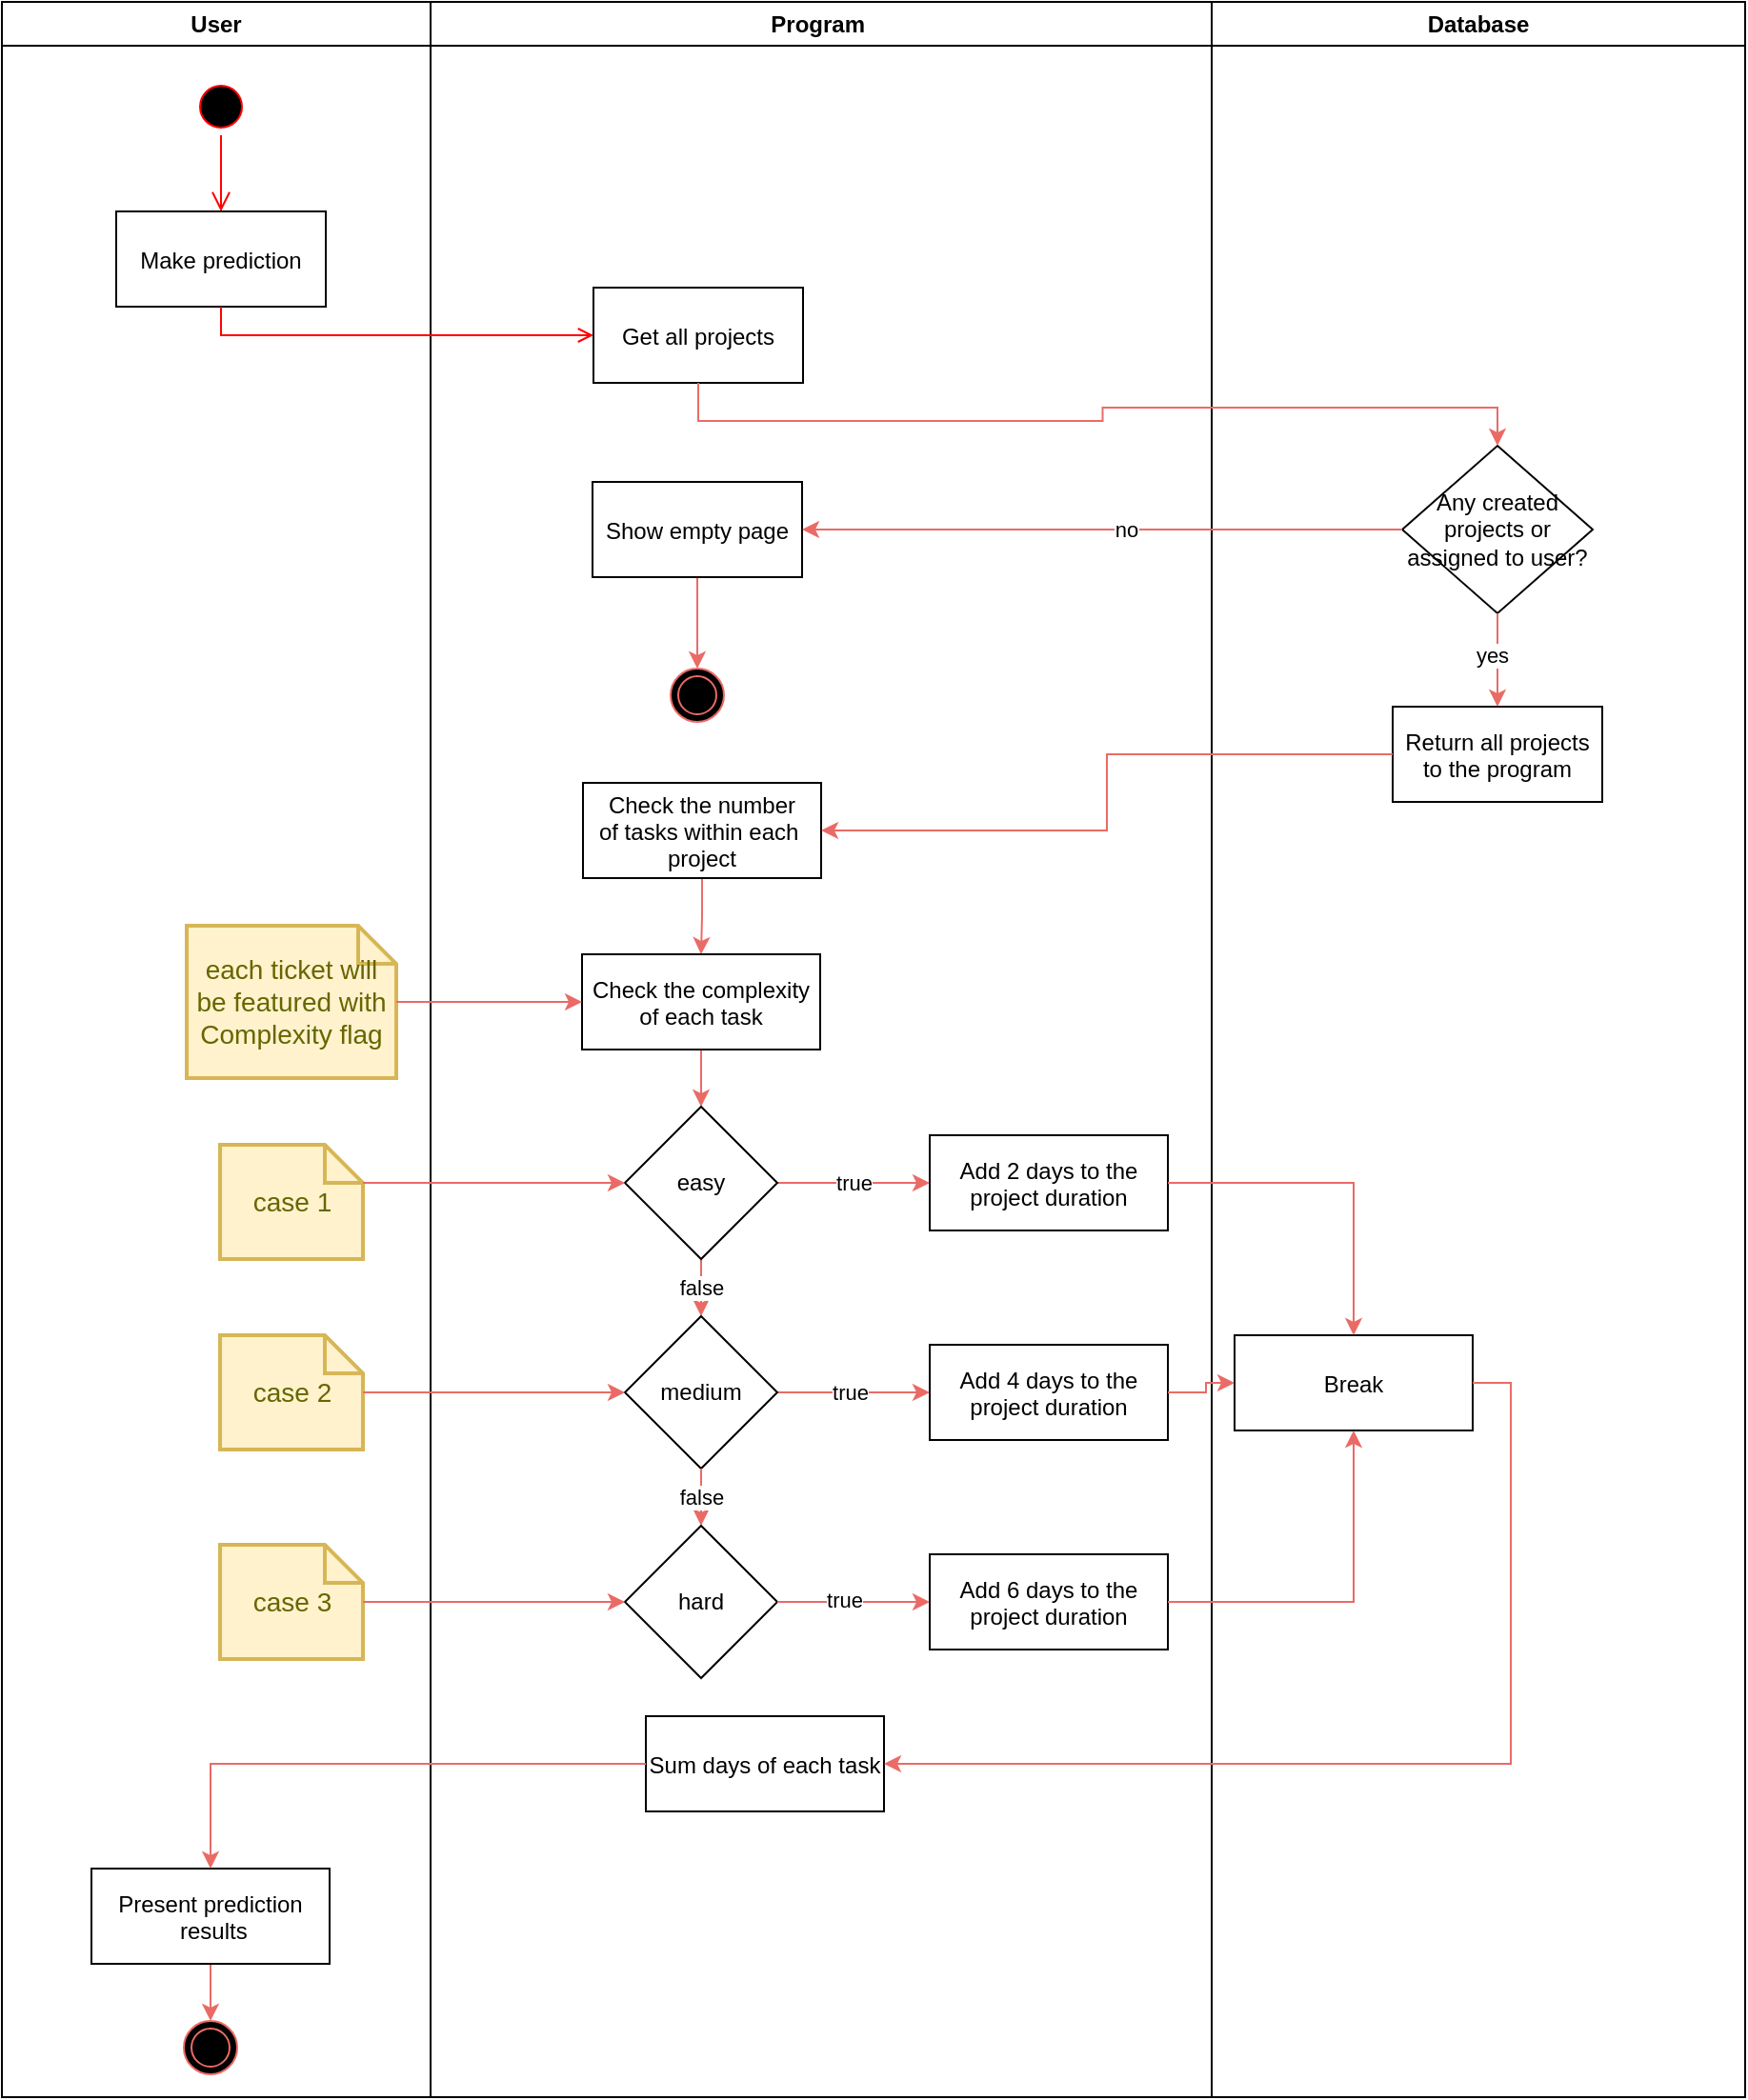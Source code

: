 <mxfile version="15.4.0" type="device"><diagram name="Page-1" id="e7e014a7-5840-1c2e-5031-d8a46d1fe8dd"><mxGraphModel dx="1892" dy="1450" grid="1" gridSize="10" guides="1" tooltips="1" connect="1" arrows="1" fold="1" page="1" pageScale="1" pageWidth="1169" pageHeight="826" background="none" math="0" shadow="0"><root><mxCell id="0"/><mxCell id="1" parent="0"/><mxCell id="2" value="User" style="swimlane;whiteSpace=wrap;fillColor=none;" parent="1" vertex="1"><mxGeometry x="165" y="120" width="225" height="1100" as="geometry"/></mxCell><mxCell id="5" value="" style="ellipse;shape=startState;fillColor=#000000;strokeColor=#ff0000;" parent="2" vertex="1"><mxGeometry x="100" y="40" width="30" height="30" as="geometry"/></mxCell><mxCell id="6" value="" style="edgeStyle=elbowEdgeStyle;elbow=horizontal;verticalAlign=bottom;endArrow=open;endSize=8;strokeColor=#FF0000;endFill=1;rounded=0" parent="2" source="5" target="7" edge="1"><mxGeometry x="100" y="40" as="geometry"><mxPoint x="115" y="110" as="targetPoint"/></mxGeometry></mxCell><mxCell id="7" value="Make prediction" style="" parent="2" vertex="1"><mxGeometry x="60" y="110" width="110" height="50" as="geometry"/></mxCell><mxCell id="6BYv3SBEVGQ5_ezsdfe9-72" value="each ticket will be featured with Complexity flag" style="shape=note;strokeWidth=2;fontSize=14;size=20;whiteSpace=wrap;html=1;fillColor=#fff2cc;strokeColor=#d6b656;fontColor=#666600;" vertex="1" parent="2"><mxGeometry x="97" y="485" width="110.0" height="80" as="geometry"/></mxCell><mxCell id="6BYv3SBEVGQ5_ezsdfe9-85" value="case 2" style="shape=note;strokeWidth=2;fontSize=14;size=20;whiteSpace=wrap;html=1;fillColor=#fff2cc;strokeColor=#d6b656;fontColor=#666600;" vertex="1" parent="2"><mxGeometry x="114.5" y="700" width="75" height="60" as="geometry"/></mxCell><mxCell id="6BYv3SBEVGQ5_ezsdfe9-87" value="case 1" style="shape=note;strokeWidth=2;fontSize=14;size=20;whiteSpace=wrap;html=1;fillColor=#fff2cc;strokeColor=#d6b656;fontColor=#666600;" vertex="1" parent="2"><mxGeometry x="114.5" y="600" width="75" height="60" as="geometry"/></mxCell><mxCell id="6BYv3SBEVGQ5_ezsdfe9-105" style="edgeStyle=orthogonalEdgeStyle;rounded=0;orthogonalLoop=1;jettySize=auto;html=1;entryX=0.5;entryY=0;entryDx=0;entryDy=0;strokeColor=#EA6B66;" edge="1" parent="2" source="6BYv3SBEVGQ5_ezsdfe9-102" target="6BYv3SBEVGQ5_ezsdfe9-104"><mxGeometry relative="1" as="geometry"/></mxCell><mxCell id="6BYv3SBEVGQ5_ezsdfe9-102" value="Present prediction&#10; results" style="" vertex="1" parent="2"><mxGeometry x="47" y="980" width="125" height="50" as="geometry"/></mxCell><mxCell id="6BYv3SBEVGQ5_ezsdfe9-104" value="" style="ellipse;shape=doubleEllipse;html=1;dashed=0;whitespace=wrap;aspect=fixed;strokeColor=#EA6B66;fillColor=#000000;" vertex="1" parent="2"><mxGeometry x="95.5" y="1060" width="28" height="28" as="geometry"/></mxCell><mxCell id="3" value="Program " style="swimlane;whiteSpace=wrap;fillColor=#FFFFFF;" parent="1" vertex="1"><mxGeometry x="390" y="120" width="410" height="1100" as="geometry"/></mxCell><mxCell id="6BYv3SBEVGQ5_ezsdfe9-53" value="Get all projects" style="" vertex="1" parent="3"><mxGeometry x="85.5" y="150" width="110" height="50" as="geometry"/></mxCell><mxCell id="6BYv3SBEVGQ5_ezsdfe9-61" style="edgeStyle=orthogonalEdgeStyle;rounded=0;orthogonalLoop=1;jettySize=auto;html=1;entryX=0.5;entryY=0;entryDx=0;entryDy=0;strokeColor=#EA6B66;" edge="1" parent="3" source="6BYv3SBEVGQ5_ezsdfe9-58" target="6BYv3SBEVGQ5_ezsdfe9-60"><mxGeometry relative="1" as="geometry"/></mxCell><mxCell id="6BYv3SBEVGQ5_ezsdfe9-58" value="Show empty page" style="" vertex="1" parent="3"><mxGeometry x="85" y="252" width="110" height="50" as="geometry"/></mxCell><mxCell id="6BYv3SBEVGQ5_ezsdfe9-60" value="" style="ellipse;shape=doubleEllipse;html=1;dashed=0;whitespace=wrap;aspect=fixed;strokeColor=#EA6B66;fillColor=#000000;" vertex="1" parent="3"><mxGeometry x="126" y="350" width="28" height="28" as="geometry"/></mxCell><mxCell id="6BYv3SBEVGQ5_ezsdfe9-74" style="edgeStyle=orthogonalEdgeStyle;rounded=0;orthogonalLoop=1;jettySize=auto;html=1;entryX=0.5;entryY=0;entryDx=0;entryDy=0;strokeColor=#EA6B66;" edge="1" parent="3" source="6BYv3SBEVGQ5_ezsdfe9-69" target="6BYv3SBEVGQ5_ezsdfe9-71"><mxGeometry relative="1" as="geometry"/></mxCell><mxCell id="6BYv3SBEVGQ5_ezsdfe9-69" value="Check the number &#10;of tasks within each &#10;project" style="" vertex="1" parent="3"><mxGeometry x="80" y="410" width="125" height="50" as="geometry"/></mxCell><mxCell id="6BYv3SBEVGQ5_ezsdfe9-76" style="edgeStyle=orthogonalEdgeStyle;rounded=0;orthogonalLoop=1;jettySize=auto;html=1;entryX=0.5;entryY=0;entryDx=0;entryDy=0;strokeColor=#EA6B66;" edge="1" parent="3" source="6BYv3SBEVGQ5_ezsdfe9-71" target="6BYv3SBEVGQ5_ezsdfe9-75"><mxGeometry relative="1" as="geometry"/></mxCell><mxCell id="6BYv3SBEVGQ5_ezsdfe9-71" value="Check the complexity&#10;of each task" style="" vertex="1" parent="3"><mxGeometry x="79.5" y="500" width="125" height="50" as="geometry"/></mxCell><mxCell id="6BYv3SBEVGQ5_ezsdfe9-80" value="true" style="edgeStyle=orthogonalEdgeStyle;rounded=0;orthogonalLoop=1;jettySize=auto;html=1;entryX=0;entryY=0.5;entryDx=0;entryDy=0;strokeColor=#EA6B66;" edge="1" parent="3" source="6BYv3SBEVGQ5_ezsdfe9-75" target="6BYv3SBEVGQ5_ezsdfe9-79"><mxGeometry relative="1" as="geometry"/></mxCell><mxCell id="6BYv3SBEVGQ5_ezsdfe9-82" value="false" style="edgeStyle=orthogonalEdgeStyle;rounded=0;orthogonalLoop=1;jettySize=auto;html=1;entryX=0.5;entryY=0;entryDx=0;entryDy=0;strokeColor=#EA6B66;" edge="1" parent="3" source="6BYv3SBEVGQ5_ezsdfe9-75" target="6BYv3SBEVGQ5_ezsdfe9-81"><mxGeometry relative="1" as="geometry"/></mxCell><mxCell id="6BYv3SBEVGQ5_ezsdfe9-75" value="easy" style="rhombus;whiteSpace=wrap;html=1;" vertex="1" parent="3"><mxGeometry x="102" y="580" width="80" height="80" as="geometry"/></mxCell><mxCell id="6BYv3SBEVGQ5_ezsdfe9-79" value="Add 2 days to the&#10;project duration" style="" vertex="1" parent="3"><mxGeometry x="262" y="595" width="125" height="50" as="geometry"/></mxCell><mxCell id="6BYv3SBEVGQ5_ezsdfe9-84" style="edgeStyle=orthogonalEdgeStyle;rounded=0;orthogonalLoop=1;jettySize=auto;html=1;entryX=0;entryY=0.5;entryDx=0;entryDy=0;strokeColor=#EA6B66;" edge="1" parent="3" source="6BYv3SBEVGQ5_ezsdfe9-81" target="6BYv3SBEVGQ5_ezsdfe9-83"><mxGeometry relative="1" as="geometry"/></mxCell><mxCell id="6BYv3SBEVGQ5_ezsdfe9-94" value="true" style="edgeLabel;html=1;align=center;verticalAlign=middle;resizable=0;points=[];" vertex="1" connectable="0" parent="6BYv3SBEVGQ5_ezsdfe9-84"><mxGeometry x="-0.059" relative="1" as="geometry"><mxPoint as="offset"/></mxGeometry></mxCell><mxCell id="6BYv3SBEVGQ5_ezsdfe9-81" value="medium" style="rhombus;whiteSpace=wrap;html=1;" vertex="1" parent="3"><mxGeometry x="102" y="690" width="80" height="80" as="geometry"/></mxCell><mxCell id="6BYv3SBEVGQ5_ezsdfe9-83" value="Add 4 days to the&#10;project duration" style="" vertex="1" parent="3"><mxGeometry x="262" y="705" width="125" height="50" as="geometry"/></mxCell><mxCell id="6BYv3SBEVGQ5_ezsdfe9-88" value="case 3" style="shape=note;strokeWidth=2;fontSize=14;size=20;whiteSpace=wrap;html=1;fillColor=#fff2cc;strokeColor=#d6b656;fontColor=#666600;" vertex="1" parent="3"><mxGeometry x="-110.5" y="810" width="75" height="60" as="geometry"/></mxCell><mxCell id="6BYv3SBEVGQ5_ezsdfe9-89" value="false" style="edgeStyle=orthogonalEdgeStyle;rounded=0;orthogonalLoop=1;jettySize=auto;html=1;entryX=0.5;entryY=0;entryDx=0;entryDy=0;strokeColor=#EA6B66;" edge="1" parent="3" target="6BYv3SBEVGQ5_ezsdfe9-91"><mxGeometry relative="1" as="geometry"><mxPoint x="142" y="770.0" as="sourcePoint"/></mxGeometry></mxCell><mxCell id="6BYv3SBEVGQ5_ezsdfe9-91" value="hard" style="rhombus;whiteSpace=wrap;html=1;" vertex="1" parent="3"><mxGeometry x="102" y="800" width="80" height="80" as="geometry"/></mxCell><mxCell id="6BYv3SBEVGQ5_ezsdfe9-92" value="Add 6 days to the&#10;project duration" style="" vertex="1" parent="3"><mxGeometry x="262" y="815" width="125" height="50" as="geometry"/></mxCell><mxCell id="6BYv3SBEVGQ5_ezsdfe9-90" style="edgeStyle=orthogonalEdgeStyle;rounded=0;orthogonalLoop=1;jettySize=auto;html=1;entryX=0;entryY=0.5;entryDx=0;entryDy=0;strokeColor=#EA6B66;" edge="1" parent="3" source="6BYv3SBEVGQ5_ezsdfe9-91" target="6BYv3SBEVGQ5_ezsdfe9-92"><mxGeometry relative="1" as="geometry"/></mxCell><mxCell id="6BYv3SBEVGQ5_ezsdfe9-95" value="true" style="edgeLabel;html=1;align=center;verticalAlign=middle;resizable=0;points=[];" vertex="1" connectable="0" parent="6BYv3SBEVGQ5_ezsdfe9-90"><mxGeometry x="-0.131" y="1" relative="1" as="geometry"><mxPoint as="offset"/></mxGeometry></mxCell><mxCell id="6BYv3SBEVGQ5_ezsdfe9-93" style="edgeStyle=orthogonalEdgeStyle;rounded=0;orthogonalLoop=1;jettySize=auto;html=1;entryX=0;entryY=0.5;entryDx=0;entryDy=0;strokeColor=#EA6B66;" edge="1" parent="3" source="6BYv3SBEVGQ5_ezsdfe9-88" target="6BYv3SBEVGQ5_ezsdfe9-91"><mxGeometry relative="1" as="geometry"/></mxCell><mxCell id="6BYv3SBEVGQ5_ezsdfe9-100" value="Sum days of each task" style="" vertex="1" parent="3"><mxGeometry x="113" y="900" width="125" height="50" as="geometry"/></mxCell><mxCell id="9" value="" style="endArrow=open;strokeColor=#FF0000;endFill=1;rounded=0;entryX=0;entryY=0.5;entryDx=0;entryDy=0;exitX=0.5;exitY=1;exitDx=0;exitDy=0;edgeStyle=orthogonalEdgeStyle;" parent="1" source="7" target="6BYv3SBEVGQ5_ezsdfe9-53" edge="1"><mxGeometry relative="1" as="geometry"><mxPoint x="279.5" y="348.0" as="targetPoint"/></mxGeometry></mxCell><mxCell id="6BYv3SBEVGQ5_ezsdfe9-54" value="Database" style="swimlane;whiteSpace=wrap" vertex="1" parent="1"><mxGeometry x="800" y="120" width="280" height="1100" as="geometry"/></mxCell><mxCell id="6BYv3SBEVGQ5_ezsdfe9-57" value="Any created projects or assigned to user?" style="rhombus;whiteSpace=wrap;html=1;" vertex="1" parent="6BYv3SBEVGQ5_ezsdfe9-54"><mxGeometry x="100" y="233" width="100" height="88" as="geometry"/></mxCell><mxCell id="6BYv3SBEVGQ5_ezsdfe9-62" value="Return all projects&#10;to the program" style="" vertex="1" parent="6BYv3SBEVGQ5_ezsdfe9-54"><mxGeometry x="95" y="370" width="110" height="50" as="geometry"/></mxCell><mxCell id="6BYv3SBEVGQ5_ezsdfe9-63" style="edgeStyle=orthogonalEdgeStyle;rounded=0;orthogonalLoop=1;jettySize=auto;html=1;entryX=0.5;entryY=0;entryDx=0;entryDy=0;strokeColor=#EA6B66;exitX=0.5;exitY=1;exitDx=0;exitDy=0;" edge="1" parent="6BYv3SBEVGQ5_ezsdfe9-54" source="6BYv3SBEVGQ5_ezsdfe9-57" target="6BYv3SBEVGQ5_ezsdfe9-62"><mxGeometry relative="1" as="geometry"/></mxCell><mxCell id="6BYv3SBEVGQ5_ezsdfe9-66" value="yes" style="edgeLabel;html=1;align=center;verticalAlign=middle;resizable=0;points=[];" vertex="1" connectable="0" parent="6BYv3SBEVGQ5_ezsdfe9-63"><mxGeometry x="-0.094" y="-3" relative="1" as="geometry"><mxPoint as="offset"/></mxGeometry></mxCell><mxCell id="6BYv3SBEVGQ5_ezsdfe9-96" value="Break" style="" vertex="1" parent="6BYv3SBEVGQ5_ezsdfe9-54"><mxGeometry x="12" y="700" width="125" height="50" as="geometry"/></mxCell><mxCell id="6BYv3SBEVGQ5_ezsdfe9-56" style="edgeStyle=orthogonalEdgeStyle;rounded=0;orthogonalLoop=1;jettySize=auto;html=1;entryX=0.5;entryY=0;entryDx=0;entryDy=0;exitX=0.5;exitY=1;exitDx=0;exitDy=0;strokeColor=#EA6B66;" edge="1" parent="1" source="6BYv3SBEVGQ5_ezsdfe9-53" target="6BYv3SBEVGQ5_ezsdfe9-57"><mxGeometry relative="1" as="geometry"><mxPoint x="809.5" y="363.0" as="targetPoint"/></mxGeometry></mxCell><mxCell id="6BYv3SBEVGQ5_ezsdfe9-59" value="no" style="edgeStyle=orthogonalEdgeStyle;rounded=0;orthogonalLoop=1;jettySize=auto;html=1;entryX=1;entryY=0.5;entryDx=0;entryDy=0;strokeColor=#EA6B66;" edge="1" parent="1" source="6BYv3SBEVGQ5_ezsdfe9-57" target="6BYv3SBEVGQ5_ezsdfe9-58"><mxGeometry x="-0.077" relative="1" as="geometry"><mxPoint as="offset"/></mxGeometry></mxCell><mxCell id="6BYv3SBEVGQ5_ezsdfe9-68" style="edgeStyle=orthogonalEdgeStyle;rounded=0;orthogonalLoop=1;jettySize=auto;html=1;entryX=1;entryY=0.5;entryDx=0;entryDy=0;strokeColor=#EA6B66;" edge="1" parent="1" source="6BYv3SBEVGQ5_ezsdfe9-62" target="6BYv3SBEVGQ5_ezsdfe9-69"><mxGeometry relative="1" as="geometry"><mxPoint x="530" y="540" as="targetPoint"/></mxGeometry></mxCell><mxCell id="6BYv3SBEVGQ5_ezsdfe9-73" style="edgeStyle=orthogonalEdgeStyle;rounded=0;orthogonalLoop=1;jettySize=auto;html=1;entryX=0;entryY=0.5;entryDx=0;entryDy=0;strokeColor=#EA6B66;" edge="1" parent="1" source="6BYv3SBEVGQ5_ezsdfe9-72" target="6BYv3SBEVGQ5_ezsdfe9-71"><mxGeometry relative="1" as="geometry"/></mxCell><mxCell id="6BYv3SBEVGQ5_ezsdfe9-78" style="edgeStyle=orthogonalEdgeStyle;rounded=0;orthogonalLoop=1;jettySize=auto;html=1;entryX=0;entryY=0.5;entryDx=0;entryDy=0;strokeColor=#EA6B66;exitX=0;exitY=0;exitDx=75;exitDy=20;exitPerimeter=0;" edge="1" parent="1" source="6BYv3SBEVGQ5_ezsdfe9-87" target="6BYv3SBEVGQ5_ezsdfe9-75"><mxGeometry relative="1" as="geometry"><mxPoint x="377" y="740" as="sourcePoint"/></mxGeometry></mxCell><mxCell id="6BYv3SBEVGQ5_ezsdfe9-86" style="edgeStyle=orthogonalEdgeStyle;rounded=0;orthogonalLoop=1;jettySize=auto;html=1;entryX=0;entryY=0.5;entryDx=0;entryDy=0;strokeColor=#EA6B66;" edge="1" parent="1" source="6BYv3SBEVGQ5_ezsdfe9-85" target="6BYv3SBEVGQ5_ezsdfe9-81"><mxGeometry relative="1" as="geometry"/></mxCell><mxCell id="6BYv3SBEVGQ5_ezsdfe9-97" style="edgeStyle=orthogonalEdgeStyle;rounded=0;orthogonalLoop=1;jettySize=auto;html=1;entryX=0;entryY=0.5;entryDx=0;entryDy=0;strokeColor=#EA6B66;" edge="1" parent="1" source="6BYv3SBEVGQ5_ezsdfe9-83" target="6BYv3SBEVGQ5_ezsdfe9-96"><mxGeometry relative="1" as="geometry"/></mxCell><mxCell id="6BYv3SBEVGQ5_ezsdfe9-98" style="edgeStyle=orthogonalEdgeStyle;rounded=0;orthogonalLoop=1;jettySize=auto;html=1;entryX=0.5;entryY=0;entryDx=0;entryDy=0;strokeColor=#EA6B66;" edge="1" parent="1" source="6BYv3SBEVGQ5_ezsdfe9-79" target="6BYv3SBEVGQ5_ezsdfe9-96"><mxGeometry relative="1" as="geometry"/></mxCell><mxCell id="6BYv3SBEVGQ5_ezsdfe9-99" style="edgeStyle=orthogonalEdgeStyle;rounded=0;orthogonalLoop=1;jettySize=auto;html=1;entryX=0.5;entryY=1;entryDx=0;entryDy=0;strokeColor=#EA6B66;" edge="1" parent="1" source="6BYv3SBEVGQ5_ezsdfe9-92" target="6BYv3SBEVGQ5_ezsdfe9-96"><mxGeometry relative="1" as="geometry"/></mxCell><mxCell id="6BYv3SBEVGQ5_ezsdfe9-101" style="edgeStyle=orthogonalEdgeStyle;rounded=0;orthogonalLoop=1;jettySize=auto;html=1;entryX=1;entryY=0.5;entryDx=0;entryDy=0;strokeColor=#EA6B66;exitX=1;exitY=0.5;exitDx=0;exitDy=0;" edge="1" parent="1" source="6BYv3SBEVGQ5_ezsdfe9-96" target="6BYv3SBEVGQ5_ezsdfe9-100"><mxGeometry relative="1" as="geometry"/></mxCell><mxCell id="6BYv3SBEVGQ5_ezsdfe9-103" style="edgeStyle=orthogonalEdgeStyle;rounded=0;orthogonalLoop=1;jettySize=auto;html=1;entryX=0.5;entryY=0;entryDx=0;entryDy=0;strokeColor=#EA6B66;" edge="1" parent="1" source="6BYv3SBEVGQ5_ezsdfe9-100" target="6BYv3SBEVGQ5_ezsdfe9-102"><mxGeometry relative="1" as="geometry"/></mxCell></root></mxGraphModel></diagram></mxfile>